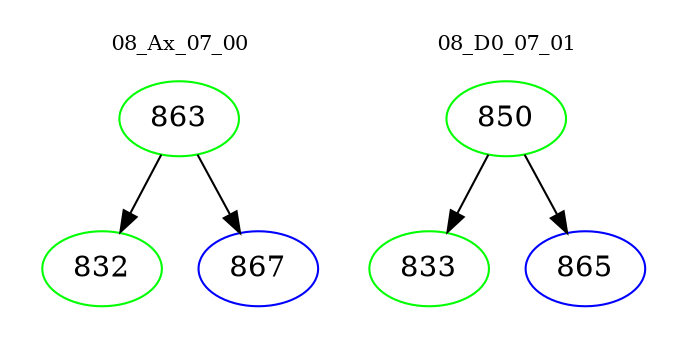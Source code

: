 digraph{
subgraph cluster_0 {
color = white
label = "08_Ax_07_00";
fontsize=10;
T0_863 [label="863", color="green"]
T0_863 -> T0_832 [color="black"]
T0_832 [label="832", color="green"]
T0_863 -> T0_867 [color="black"]
T0_867 [label="867", color="blue"]
}
subgraph cluster_1 {
color = white
label = "08_D0_07_01";
fontsize=10;
T1_850 [label="850", color="green"]
T1_850 -> T1_833 [color="black"]
T1_833 [label="833", color="green"]
T1_850 -> T1_865 [color="black"]
T1_865 [label="865", color="blue"]
}
}
